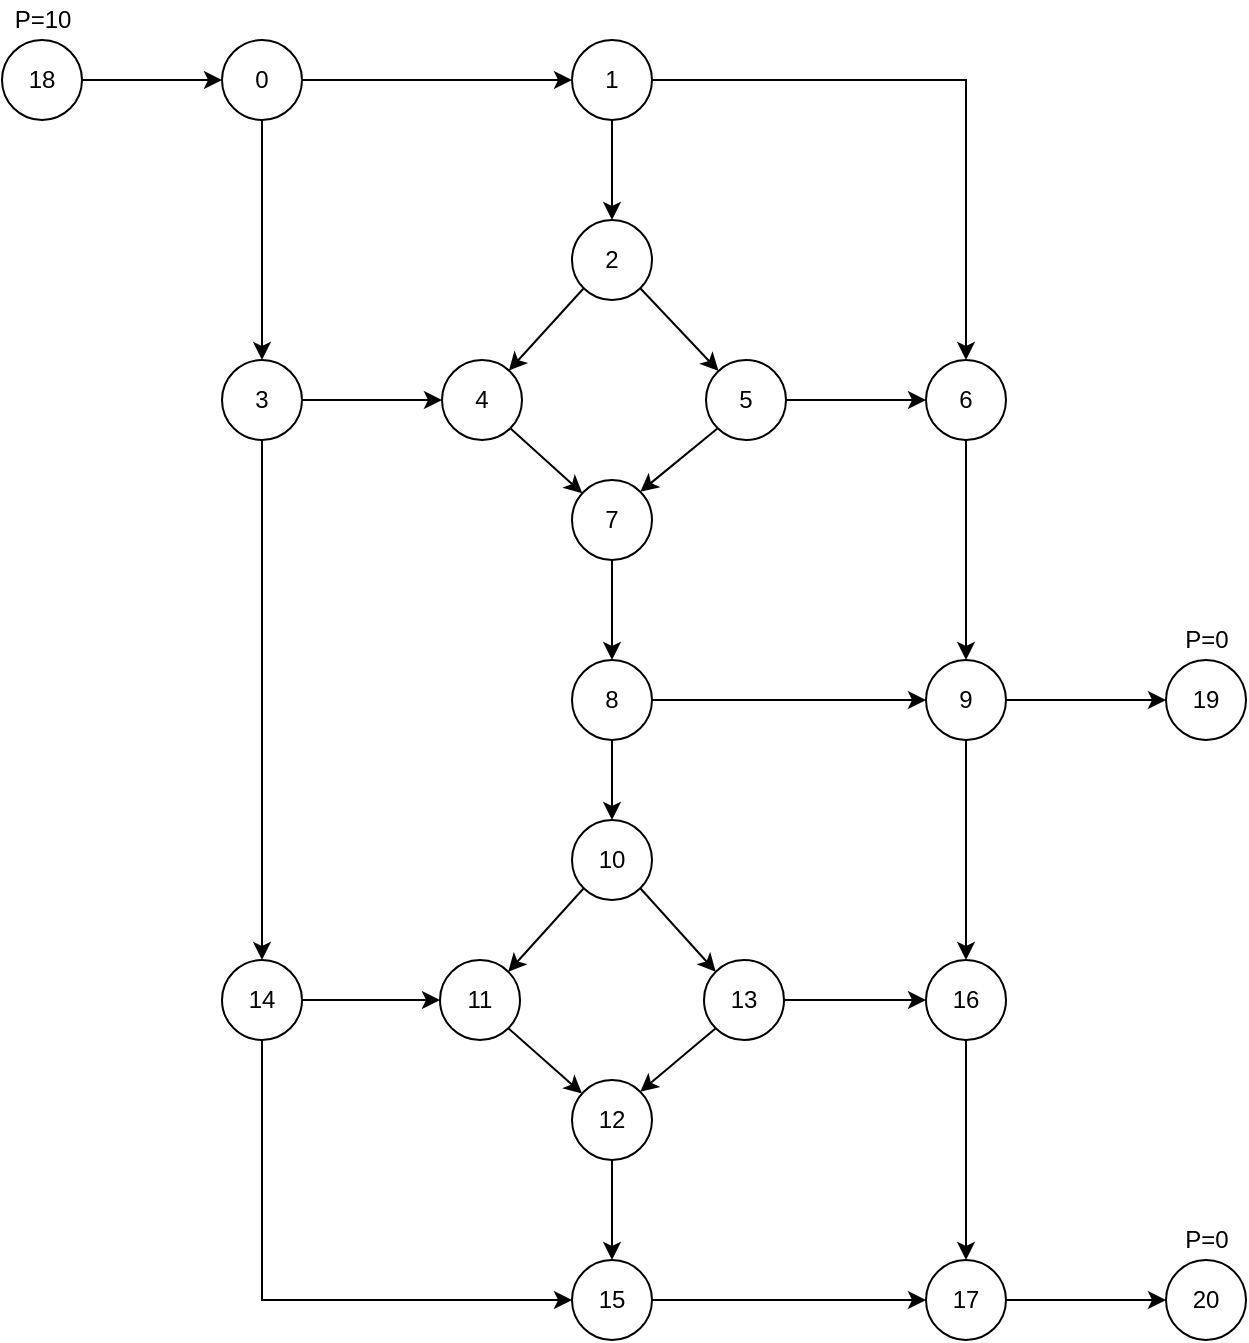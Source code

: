 <mxfile version="12.8.5" type="device"><diagram id="7_QD-TOH3d1RTzMmjcKp" name="Page-1"><mxGraphModel dx="2037" dy="1121" grid="1" gridSize="10" guides="1" tooltips="1" connect="1" arrows="1" fold="1" page="1" pageScale="1" pageWidth="1169" pageHeight="827" math="0" shadow="0"><root><mxCell id="0"/><mxCell id="1" parent="0"/><mxCell id="5H7gZpa_FHtHwNLWafPV-29" style="edgeStyle=orthogonalEdgeStyle;rounded=0;orthogonalLoop=1;jettySize=auto;html=1;exitX=1;exitY=0.5;exitDx=0;exitDy=0;entryX=0;entryY=0.5;entryDx=0;entryDy=0;" edge="1" parent="1" source="5H7gZpa_FHtHwNLWafPV-1" target="5H7gZpa_FHtHwNLWafPV-2"><mxGeometry relative="1" as="geometry"/></mxCell><mxCell id="5H7gZpa_FHtHwNLWafPV-33" style="edgeStyle=orthogonalEdgeStyle;rounded=0;orthogonalLoop=1;jettySize=auto;html=1;exitX=0.5;exitY=1;exitDx=0;exitDy=0;entryX=0.5;entryY=0;entryDx=0;entryDy=0;" edge="1" parent="1" source="5H7gZpa_FHtHwNLWafPV-1" target="5H7gZpa_FHtHwNLWafPV-4"><mxGeometry relative="1" as="geometry"/></mxCell><mxCell id="5H7gZpa_FHtHwNLWafPV-1" value="0" style="ellipse;whiteSpace=wrap;html=1;aspect=fixed;" vertex="1" parent="1"><mxGeometry x="140" y="50" width="40" height="40" as="geometry"/></mxCell><mxCell id="5H7gZpa_FHtHwNLWafPV-30" style="edgeStyle=orthogonalEdgeStyle;rounded=0;orthogonalLoop=1;jettySize=auto;html=1;exitX=1;exitY=0.5;exitDx=0;exitDy=0;entryX=0.5;entryY=0;entryDx=0;entryDy=0;" edge="1" parent="1" source="5H7gZpa_FHtHwNLWafPV-2" target="5H7gZpa_FHtHwNLWafPV-8"><mxGeometry relative="1" as="geometry"/></mxCell><mxCell id="5H7gZpa_FHtHwNLWafPV-31" style="edgeStyle=orthogonalEdgeStyle;rounded=0;orthogonalLoop=1;jettySize=auto;html=1;exitX=0.5;exitY=1;exitDx=0;exitDy=0;" edge="1" parent="1" source="5H7gZpa_FHtHwNLWafPV-2" target="5H7gZpa_FHtHwNLWafPV-3"><mxGeometry relative="1" as="geometry"/></mxCell><mxCell id="5H7gZpa_FHtHwNLWafPV-2" value="1" style="ellipse;whiteSpace=wrap;html=1;aspect=fixed;" vertex="1" parent="1"><mxGeometry x="315" y="50" width="40" height="40" as="geometry"/></mxCell><mxCell id="5H7gZpa_FHtHwNLWafPV-36" style="orthogonalLoop=1;jettySize=auto;html=1;exitX=0;exitY=1;exitDx=0;exitDy=0;strokeColor=#000000;rounded=0;jumpStyle=none;" edge="1" parent="1" source="5H7gZpa_FHtHwNLWafPV-3" target="5H7gZpa_FHtHwNLWafPV-5"><mxGeometry relative="1" as="geometry"/></mxCell><mxCell id="5H7gZpa_FHtHwNLWafPV-37" style="edgeStyle=none;rounded=0;jumpStyle=none;orthogonalLoop=1;jettySize=auto;html=1;exitX=1;exitY=1;exitDx=0;exitDy=0;strokeColor=#000000;" edge="1" parent="1" source="5H7gZpa_FHtHwNLWafPV-3" target="5H7gZpa_FHtHwNLWafPV-6"><mxGeometry relative="1" as="geometry"/></mxCell><mxCell id="5H7gZpa_FHtHwNLWafPV-3" value="2" style="ellipse;whiteSpace=wrap;html=1;aspect=fixed;" vertex="1" parent="1"><mxGeometry x="315" y="140" width="40" height="40" as="geometry"/></mxCell><mxCell id="5H7gZpa_FHtHwNLWafPV-34" style="edgeStyle=orthogonalEdgeStyle;rounded=0;orthogonalLoop=1;jettySize=auto;html=1;exitX=0.5;exitY=1;exitDx=0;exitDy=0;entryX=0.5;entryY=0;entryDx=0;entryDy=0;" edge="1" parent="1" source="5H7gZpa_FHtHwNLWafPV-4" target="5H7gZpa_FHtHwNLWafPV-14"><mxGeometry relative="1" as="geometry"/></mxCell><mxCell id="5H7gZpa_FHtHwNLWafPV-35" style="edgeStyle=orthogonalEdgeStyle;rounded=0;orthogonalLoop=1;jettySize=auto;html=1;entryX=0;entryY=0.5;entryDx=0;entryDy=0;" edge="1" parent="1" source="5H7gZpa_FHtHwNLWafPV-4" target="5H7gZpa_FHtHwNLWafPV-5"><mxGeometry relative="1" as="geometry"/></mxCell><mxCell id="5H7gZpa_FHtHwNLWafPV-4" value="3" style="ellipse;whiteSpace=wrap;html=1;aspect=fixed;" vertex="1" parent="1"><mxGeometry x="140" y="210" width="40" height="40" as="geometry"/></mxCell><mxCell id="5H7gZpa_FHtHwNLWafPV-38" style="edgeStyle=none;rounded=0;jumpStyle=none;orthogonalLoop=1;jettySize=auto;html=1;exitX=1;exitY=1;exitDx=0;exitDy=0;strokeColor=#000000;" edge="1" parent="1" source="5H7gZpa_FHtHwNLWafPV-5" target="5H7gZpa_FHtHwNLWafPV-7"><mxGeometry relative="1" as="geometry"/></mxCell><mxCell id="5H7gZpa_FHtHwNLWafPV-5" value="4" style="ellipse;whiteSpace=wrap;html=1;aspect=fixed;" vertex="1" parent="1"><mxGeometry x="250" y="210" width="40" height="40" as="geometry"/></mxCell><mxCell id="5H7gZpa_FHtHwNLWafPV-39" style="edgeStyle=none;rounded=0;jumpStyle=none;orthogonalLoop=1;jettySize=auto;html=1;exitX=0;exitY=1;exitDx=0;exitDy=0;entryX=1;entryY=0;entryDx=0;entryDy=0;strokeColor=#000000;" edge="1" parent="1" source="5H7gZpa_FHtHwNLWafPV-6" target="5H7gZpa_FHtHwNLWafPV-7"><mxGeometry relative="1" as="geometry"/></mxCell><mxCell id="5H7gZpa_FHtHwNLWafPV-46" style="edgeStyle=orthogonalEdgeStyle;rounded=0;jumpStyle=none;orthogonalLoop=1;jettySize=auto;html=1;exitX=1;exitY=0.5;exitDx=0;exitDy=0;entryX=0;entryY=0.5;entryDx=0;entryDy=0;strokeColor=#000000;" edge="1" parent="1" source="5H7gZpa_FHtHwNLWafPV-6" target="5H7gZpa_FHtHwNLWafPV-8"><mxGeometry relative="1" as="geometry"/></mxCell><mxCell id="5H7gZpa_FHtHwNLWafPV-6" value="5" style="ellipse;whiteSpace=wrap;html=1;aspect=fixed;" vertex="1" parent="1"><mxGeometry x="382" y="210" width="40" height="40" as="geometry"/></mxCell><mxCell id="5H7gZpa_FHtHwNLWafPV-45" style="edgeStyle=orthogonalEdgeStyle;rounded=0;jumpStyle=none;orthogonalLoop=1;jettySize=auto;html=1;exitX=0.5;exitY=1;exitDx=0;exitDy=0;strokeColor=#000000;" edge="1" parent="1" source="5H7gZpa_FHtHwNLWafPV-7" target="5H7gZpa_FHtHwNLWafPV-9"><mxGeometry relative="1" as="geometry"/></mxCell><mxCell id="5H7gZpa_FHtHwNLWafPV-7" value="7" style="ellipse;whiteSpace=wrap;html=1;aspect=fixed;" vertex="1" parent="1"><mxGeometry x="315" y="270" width="40" height="40" as="geometry"/></mxCell><mxCell id="5H7gZpa_FHtHwNLWafPV-47" style="edgeStyle=orthogonalEdgeStyle;rounded=0;jumpStyle=none;orthogonalLoop=1;jettySize=auto;html=1;exitX=0.5;exitY=1;exitDx=0;exitDy=0;entryX=0.5;entryY=0;entryDx=0;entryDy=0;strokeColor=#000000;" edge="1" parent="1" source="5H7gZpa_FHtHwNLWafPV-8" target="5H7gZpa_FHtHwNLWafPV-10"><mxGeometry relative="1" as="geometry"/></mxCell><mxCell id="5H7gZpa_FHtHwNLWafPV-8" value="6" style="ellipse;whiteSpace=wrap;html=1;aspect=fixed;" vertex="1" parent="1"><mxGeometry x="492" y="210" width="40" height="40" as="geometry"/></mxCell><mxCell id="5H7gZpa_FHtHwNLWafPV-49" style="edgeStyle=orthogonalEdgeStyle;rounded=0;jumpStyle=none;orthogonalLoop=1;jettySize=auto;html=1;exitX=1;exitY=0.5;exitDx=0;exitDy=0;strokeColor=#000000;" edge="1" parent="1" source="5H7gZpa_FHtHwNLWafPV-9" target="5H7gZpa_FHtHwNLWafPV-10"><mxGeometry relative="1" as="geometry"/></mxCell><mxCell id="5H7gZpa_FHtHwNLWafPV-51" style="edgeStyle=orthogonalEdgeStyle;rounded=0;jumpStyle=none;orthogonalLoop=1;jettySize=auto;html=1;exitX=0.5;exitY=1;exitDx=0;exitDy=0;strokeColor=#000000;" edge="1" parent="1" source="5H7gZpa_FHtHwNLWafPV-9" target="5H7gZpa_FHtHwNLWafPV-13"><mxGeometry relative="1" as="geometry"/></mxCell><mxCell id="5H7gZpa_FHtHwNLWafPV-9" value="8" style="ellipse;whiteSpace=wrap;html=1;aspect=fixed;" vertex="1" parent="1"><mxGeometry x="315" y="360" width="40" height="40" as="geometry"/></mxCell><mxCell id="5H7gZpa_FHtHwNLWafPV-48" style="edgeStyle=orthogonalEdgeStyle;rounded=0;jumpStyle=none;orthogonalLoop=1;jettySize=auto;html=1;exitX=0.5;exitY=1;exitDx=0;exitDy=0;entryX=0.5;entryY=0;entryDx=0;entryDy=0;strokeColor=#000000;" edge="1" parent="1" source="5H7gZpa_FHtHwNLWafPV-10" target="5H7gZpa_FHtHwNLWafPV-18"><mxGeometry relative="1" as="geometry"/></mxCell><mxCell id="5H7gZpa_FHtHwNLWafPV-50" style="edgeStyle=orthogonalEdgeStyle;rounded=0;jumpStyle=none;orthogonalLoop=1;jettySize=auto;html=1;exitX=1;exitY=0.5;exitDx=0;exitDy=0;entryX=0;entryY=0.5;entryDx=0;entryDy=0;strokeColor=#000000;" edge="1" parent="1" source="5H7gZpa_FHtHwNLWafPV-10" target="5H7gZpa_FHtHwNLWafPV-19"><mxGeometry relative="1" as="geometry"/></mxCell><mxCell id="5H7gZpa_FHtHwNLWafPV-10" value="9" style="ellipse;whiteSpace=wrap;html=1;aspect=fixed;" vertex="1" parent="1"><mxGeometry x="492" y="360" width="40" height="40" as="geometry"/></mxCell><mxCell id="5H7gZpa_FHtHwNLWafPV-40" style="edgeStyle=none;rounded=0;jumpStyle=none;orthogonalLoop=1;jettySize=auto;html=1;exitX=0;exitY=1;exitDx=0;exitDy=0;entryX=1;entryY=0;entryDx=0;entryDy=0;strokeColor=#000000;" edge="1" parent="1" source="5H7gZpa_FHtHwNLWafPV-13" target="5H7gZpa_FHtHwNLWafPV-15"><mxGeometry relative="1" as="geometry"/></mxCell><mxCell id="5H7gZpa_FHtHwNLWafPV-42" style="edgeStyle=none;rounded=0;jumpStyle=none;orthogonalLoop=1;jettySize=auto;html=1;exitX=1;exitY=1;exitDx=0;exitDy=0;entryX=0;entryY=0;entryDx=0;entryDy=0;strokeColor=#000000;" edge="1" parent="1" source="5H7gZpa_FHtHwNLWafPV-13" target="5H7gZpa_FHtHwNLWafPV-16"><mxGeometry relative="1" as="geometry"/></mxCell><mxCell id="5H7gZpa_FHtHwNLWafPV-13" value="10" style="ellipse;whiteSpace=wrap;html=1;aspect=fixed;" vertex="1" parent="1"><mxGeometry x="315" y="440" width="40" height="40" as="geometry"/></mxCell><mxCell id="5H7gZpa_FHtHwNLWafPV-44" style="edgeStyle=orthogonalEdgeStyle;rounded=0;jumpStyle=none;orthogonalLoop=1;jettySize=auto;html=1;exitX=1;exitY=0.5;exitDx=0;exitDy=0;strokeColor=#000000;" edge="1" parent="1" source="5H7gZpa_FHtHwNLWafPV-14" target="5H7gZpa_FHtHwNLWafPV-15"><mxGeometry relative="1" as="geometry"/></mxCell><mxCell id="5H7gZpa_FHtHwNLWafPV-55" style="edgeStyle=orthogonalEdgeStyle;rounded=0;jumpStyle=none;orthogonalLoop=1;jettySize=auto;html=1;exitX=0.5;exitY=1;exitDx=0;exitDy=0;entryX=0;entryY=0.5;entryDx=0;entryDy=0;strokeColor=#000000;" edge="1" parent="1" source="5H7gZpa_FHtHwNLWafPV-14" target="5H7gZpa_FHtHwNLWafPV-21"><mxGeometry relative="1" as="geometry"/></mxCell><mxCell id="5H7gZpa_FHtHwNLWafPV-14" value="14" style="ellipse;whiteSpace=wrap;html=1;aspect=fixed;" vertex="1" parent="1"><mxGeometry x="140" y="510" width="40" height="40" as="geometry"/></mxCell><mxCell id="5H7gZpa_FHtHwNLWafPV-41" style="edgeStyle=none;rounded=0;jumpStyle=none;orthogonalLoop=1;jettySize=auto;html=1;exitX=1;exitY=1;exitDx=0;exitDy=0;strokeColor=#000000;" edge="1" parent="1" source="5H7gZpa_FHtHwNLWafPV-15" target="5H7gZpa_FHtHwNLWafPV-17"><mxGeometry relative="1" as="geometry"/></mxCell><mxCell id="5H7gZpa_FHtHwNLWafPV-15" value="11" style="ellipse;whiteSpace=wrap;html=1;aspect=fixed;" vertex="1" parent="1"><mxGeometry x="249" y="510" width="40" height="40" as="geometry"/></mxCell><mxCell id="5H7gZpa_FHtHwNLWafPV-43" style="edgeStyle=none;rounded=0;jumpStyle=none;orthogonalLoop=1;jettySize=auto;html=1;exitX=0;exitY=1;exitDx=0;exitDy=0;entryX=1;entryY=0;entryDx=0;entryDy=0;strokeColor=#000000;" edge="1" parent="1" source="5H7gZpa_FHtHwNLWafPV-16" target="5H7gZpa_FHtHwNLWafPV-17"><mxGeometry relative="1" as="geometry"/></mxCell><mxCell id="5H7gZpa_FHtHwNLWafPV-54" style="edgeStyle=orthogonalEdgeStyle;rounded=0;jumpStyle=none;orthogonalLoop=1;jettySize=auto;html=1;exitX=1;exitY=0.5;exitDx=0;exitDy=0;entryX=0;entryY=0.5;entryDx=0;entryDy=0;strokeColor=#000000;" edge="1" parent="1" source="5H7gZpa_FHtHwNLWafPV-16" target="5H7gZpa_FHtHwNLWafPV-18"><mxGeometry relative="1" as="geometry"/></mxCell><mxCell id="5H7gZpa_FHtHwNLWafPV-16" value="13" style="ellipse;whiteSpace=wrap;html=1;aspect=fixed;" vertex="1" parent="1"><mxGeometry x="381" y="510" width="40" height="40" as="geometry"/></mxCell><mxCell id="5H7gZpa_FHtHwNLWafPV-52" style="edgeStyle=orthogonalEdgeStyle;rounded=0;jumpStyle=none;orthogonalLoop=1;jettySize=auto;html=1;exitX=0.5;exitY=1;exitDx=0;exitDy=0;strokeColor=#000000;" edge="1" parent="1" source="5H7gZpa_FHtHwNLWafPV-17" target="5H7gZpa_FHtHwNLWafPV-21"><mxGeometry relative="1" as="geometry"/></mxCell><mxCell id="5H7gZpa_FHtHwNLWafPV-17" value="12" style="ellipse;whiteSpace=wrap;html=1;aspect=fixed;" vertex="1" parent="1"><mxGeometry x="315" y="570" width="40" height="40" as="geometry"/></mxCell><mxCell id="5H7gZpa_FHtHwNLWafPV-53" style="edgeStyle=orthogonalEdgeStyle;rounded=0;jumpStyle=none;orthogonalLoop=1;jettySize=auto;html=1;exitX=0.5;exitY=1;exitDx=0;exitDy=0;strokeColor=#000000;" edge="1" parent="1" source="5H7gZpa_FHtHwNLWafPV-18" target="5H7gZpa_FHtHwNLWafPV-22"><mxGeometry relative="1" as="geometry"/></mxCell><mxCell id="5H7gZpa_FHtHwNLWafPV-18" value="16" style="ellipse;whiteSpace=wrap;html=1;aspect=fixed;" vertex="1" parent="1"><mxGeometry x="492" y="510" width="40" height="40" as="geometry"/></mxCell><mxCell id="5H7gZpa_FHtHwNLWafPV-19" value="19" style="ellipse;whiteSpace=wrap;html=1;aspect=fixed;" vertex="1" parent="1"><mxGeometry x="612" y="360" width="40" height="40" as="geometry"/></mxCell><mxCell id="5H7gZpa_FHtHwNLWafPV-56" style="edgeStyle=orthogonalEdgeStyle;rounded=0;jumpStyle=none;orthogonalLoop=1;jettySize=auto;html=1;exitX=1;exitY=0.5;exitDx=0;exitDy=0;strokeColor=#000000;" edge="1" parent="1" source="5H7gZpa_FHtHwNLWafPV-21" target="5H7gZpa_FHtHwNLWafPV-22"><mxGeometry relative="1" as="geometry"/></mxCell><mxCell id="5H7gZpa_FHtHwNLWafPV-21" value="15" style="ellipse;whiteSpace=wrap;html=1;aspect=fixed;" vertex="1" parent="1"><mxGeometry x="315" y="660" width="40" height="40" as="geometry"/></mxCell><mxCell id="5H7gZpa_FHtHwNLWafPV-57" style="edgeStyle=orthogonalEdgeStyle;rounded=0;jumpStyle=none;orthogonalLoop=1;jettySize=auto;html=1;exitX=1;exitY=0.5;exitDx=0;exitDy=0;entryX=0;entryY=0.5;entryDx=0;entryDy=0;strokeColor=#000000;" edge="1" parent="1" source="5H7gZpa_FHtHwNLWafPV-22" target="5H7gZpa_FHtHwNLWafPV-23"><mxGeometry relative="1" as="geometry"/></mxCell><mxCell id="5H7gZpa_FHtHwNLWafPV-22" value="17" style="ellipse;whiteSpace=wrap;html=1;aspect=fixed;" vertex="1" parent="1"><mxGeometry x="492" y="660" width="40" height="40" as="geometry"/></mxCell><mxCell id="5H7gZpa_FHtHwNLWafPV-23" value="20" style="ellipse;whiteSpace=wrap;html=1;aspect=fixed;" vertex="1" parent="1"><mxGeometry x="612" y="660" width="40" height="40" as="geometry"/></mxCell><mxCell id="5H7gZpa_FHtHwNLWafPV-28" style="edgeStyle=orthogonalEdgeStyle;rounded=0;orthogonalLoop=1;jettySize=auto;html=1;exitX=1;exitY=0.5;exitDx=0;exitDy=0;entryX=0;entryY=0.5;entryDx=0;entryDy=0;" edge="1" parent="1" source="5H7gZpa_FHtHwNLWafPV-24" target="5H7gZpa_FHtHwNLWafPV-1"><mxGeometry relative="1" as="geometry"/></mxCell><mxCell id="5H7gZpa_FHtHwNLWafPV-24" value="18" style="ellipse;whiteSpace=wrap;html=1;aspect=fixed;" vertex="1" parent="1"><mxGeometry x="30" y="50" width="40" height="40" as="geometry"/></mxCell><mxCell id="5H7gZpa_FHtHwNLWafPV-58" value="P=10" style="text;html=1;align=center;verticalAlign=middle;resizable=0;points=[];autosize=1;" vertex="1" parent="1"><mxGeometry x="30" y="30" width="40" height="20" as="geometry"/></mxCell><mxCell id="5H7gZpa_FHtHwNLWafPV-59" value="P=0" style="text;html=1;align=center;verticalAlign=middle;resizable=0;points=[];autosize=1;" vertex="1" parent="1"><mxGeometry x="612" y="340" width="40" height="20" as="geometry"/></mxCell><mxCell id="5H7gZpa_FHtHwNLWafPV-60" value="P=0" style="text;html=1;align=center;verticalAlign=middle;resizable=0;points=[];autosize=1;" vertex="1" parent="1"><mxGeometry x="612" y="640" width="40" height="20" as="geometry"/></mxCell></root></mxGraphModel></diagram></mxfile>